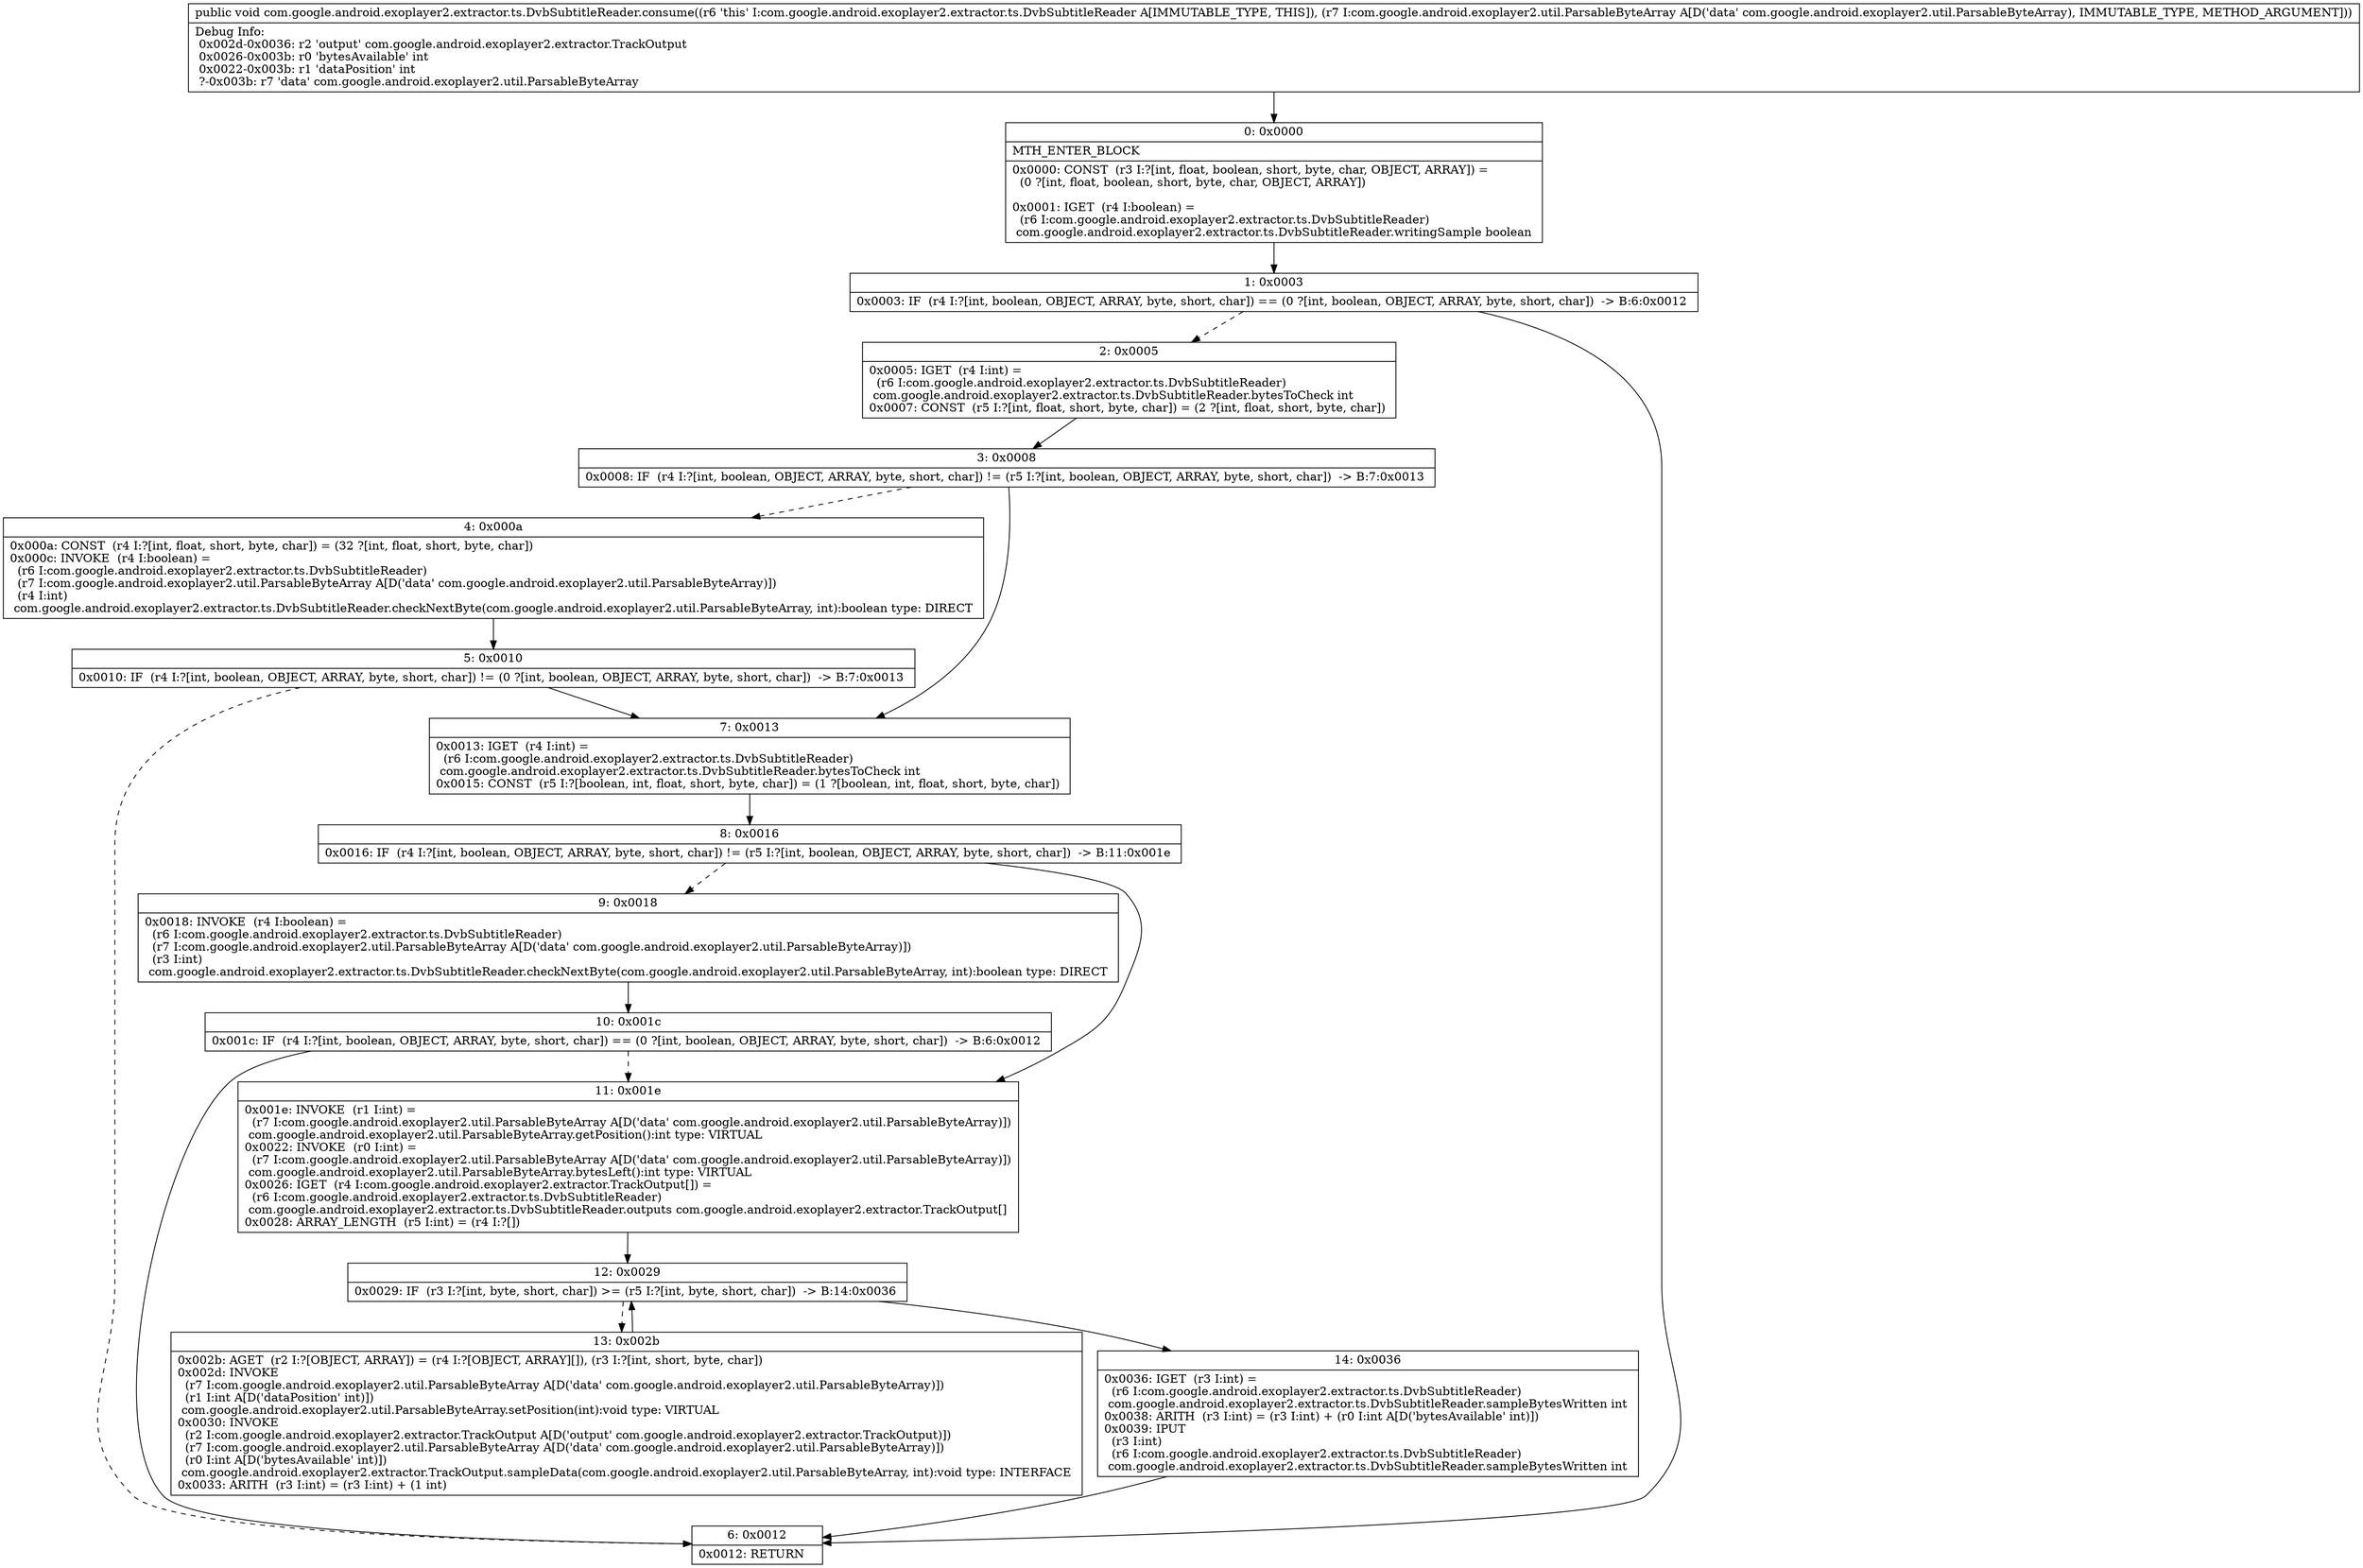 digraph "CFG forcom.google.android.exoplayer2.extractor.ts.DvbSubtitleReader.consume(Lcom\/google\/android\/exoplayer2\/util\/ParsableByteArray;)V" {
Node_0 [shape=record,label="{0\:\ 0x0000|MTH_ENTER_BLOCK\l|0x0000: CONST  (r3 I:?[int, float, boolean, short, byte, char, OBJECT, ARRAY]) = \l  (0 ?[int, float, boolean, short, byte, char, OBJECT, ARRAY])\l \l0x0001: IGET  (r4 I:boolean) = \l  (r6 I:com.google.android.exoplayer2.extractor.ts.DvbSubtitleReader)\l com.google.android.exoplayer2.extractor.ts.DvbSubtitleReader.writingSample boolean \l}"];
Node_1 [shape=record,label="{1\:\ 0x0003|0x0003: IF  (r4 I:?[int, boolean, OBJECT, ARRAY, byte, short, char]) == (0 ?[int, boolean, OBJECT, ARRAY, byte, short, char])  \-\> B:6:0x0012 \l}"];
Node_2 [shape=record,label="{2\:\ 0x0005|0x0005: IGET  (r4 I:int) = \l  (r6 I:com.google.android.exoplayer2.extractor.ts.DvbSubtitleReader)\l com.google.android.exoplayer2.extractor.ts.DvbSubtitleReader.bytesToCheck int \l0x0007: CONST  (r5 I:?[int, float, short, byte, char]) = (2 ?[int, float, short, byte, char]) \l}"];
Node_3 [shape=record,label="{3\:\ 0x0008|0x0008: IF  (r4 I:?[int, boolean, OBJECT, ARRAY, byte, short, char]) != (r5 I:?[int, boolean, OBJECT, ARRAY, byte, short, char])  \-\> B:7:0x0013 \l}"];
Node_4 [shape=record,label="{4\:\ 0x000a|0x000a: CONST  (r4 I:?[int, float, short, byte, char]) = (32 ?[int, float, short, byte, char]) \l0x000c: INVOKE  (r4 I:boolean) = \l  (r6 I:com.google.android.exoplayer2.extractor.ts.DvbSubtitleReader)\l  (r7 I:com.google.android.exoplayer2.util.ParsableByteArray A[D('data' com.google.android.exoplayer2.util.ParsableByteArray)])\l  (r4 I:int)\l com.google.android.exoplayer2.extractor.ts.DvbSubtitleReader.checkNextByte(com.google.android.exoplayer2.util.ParsableByteArray, int):boolean type: DIRECT \l}"];
Node_5 [shape=record,label="{5\:\ 0x0010|0x0010: IF  (r4 I:?[int, boolean, OBJECT, ARRAY, byte, short, char]) != (0 ?[int, boolean, OBJECT, ARRAY, byte, short, char])  \-\> B:7:0x0013 \l}"];
Node_6 [shape=record,label="{6\:\ 0x0012|0x0012: RETURN   \l}"];
Node_7 [shape=record,label="{7\:\ 0x0013|0x0013: IGET  (r4 I:int) = \l  (r6 I:com.google.android.exoplayer2.extractor.ts.DvbSubtitleReader)\l com.google.android.exoplayer2.extractor.ts.DvbSubtitleReader.bytesToCheck int \l0x0015: CONST  (r5 I:?[boolean, int, float, short, byte, char]) = (1 ?[boolean, int, float, short, byte, char]) \l}"];
Node_8 [shape=record,label="{8\:\ 0x0016|0x0016: IF  (r4 I:?[int, boolean, OBJECT, ARRAY, byte, short, char]) != (r5 I:?[int, boolean, OBJECT, ARRAY, byte, short, char])  \-\> B:11:0x001e \l}"];
Node_9 [shape=record,label="{9\:\ 0x0018|0x0018: INVOKE  (r4 I:boolean) = \l  (r6 I:com.google.android.exoplayer2.extractor.ts.DvbSubtitleReader)\l  (r7 I:com.google.android.exoplayer2.util.ParsableByteArray A[D('data' com.google.android.exoplayer2.util.ParsableByteArray)])\l  (r3 I:int)\l com.google.android.exoplayer2.extractor.ts.DvbSubtitleReader.checkNextByte(com.google.android.exoplayer2.util.ParsableByteArray, int):boolean type: DIRECT \l}"];
Node_10 [shape=record,label="{10\:\ 0x001c|0x001c: IF  (r4 I:?[int, boolean, OBJECT, ARRAY, byte, short, char]) == (0 ?[int, boolean, OBJECT, ARRAY, byte, short, char])  \-\> B:6:0x0012 \l}"];
Node_11 [shape=record,label="{11\:\ 0x001e|0x001e: INVOKE  (r1 I:int) = \l  (r7 I:com.google.android.exoplayer2.util.ParsableByteArray A[D('data' com.google.android.exoplayer2.util.ParsableByteArray)])\l com.google.android.exoplayer2.util.ParsableByteArray.getPosition():int type: VIRTUAL \l0x0022: INVOKE  (r0 I:int) = \l  (r7 I:com.google.android.exoplayer2.util.ParsableByteArray A[D('data' com.google.android.exoplayer2.util.ParsableByteArray)])\l com.google.android.exoplayer2.util.ParsableByteArray.bytesLeft():int type: VIRTUAL \l0x0026: IGET  (r4 I:com.google.android.exoplayer2.extractor.TrackOutput[]) = \l  (r6 I:com.google.android.exoplayer2.extractor.ts.DvbSubtitleReader)\l com.google.android.exoplayer2.extractor.ts.DvbSubtitleReader.outputs com.google.android.exoplayer2.extractor.TrackOutput[] \l0x0028: ARRAY_LENGTH  (r5 I:int) = (r4 I:?[]) \l}"];
Node_12 [shape=record,label="{12\:\ 0x0029|0x0029: IF  (r3 I:?[int, byte, short, char]) \>= (r5 I:?[int, byte, short, char])  \-\> B:14:0x0036 \l}"];
Node_13 [shape=record,label="{13\:\ 0x002b|0x002b: AGET  (r2 I:?[OBJECT, ARRAY]) = (r4 I:?[OBJECT, ARRAY][]), (r3 I:?[int, short, byte, char]) \l0x002d: INVOKE  \l  (r7 I:com.google.android.exoplayer2.util.ParsableByteArray A[D('data' com.google.android.exoplayer2.util.ParsableByteArray)])\l  (r1 I:int A[D('dataPosition' int)])\l com.google.android.exoplayer2.util.ParsableByteArray.setPosition(int):void type: VIRTUAL \l0x0030: INVOKE  \l  (r2 I:com.google.android.exoplayer2.extractor.TrackOutput A[D('output' com.google.android.exoplayer2.extractor.TrackOutput)])\l  (r7 I:com.google.android.exoplayer2.util.ParsableByteArray A[D('data' com.google.android.exoplayer2.util.ParsableByteArray)])\l  (r0 I:int A[D('bytesAvailable' int)])\l com.google.android.exoplayer2.extractor.TrackOutput.sampleData(com.google.android.exoplayer2.util.ParsableByteArray, int):void type: INTERFACE \l0x0033: ARITH  (r3 I:int) = (r3 I:int) + (1 int) \l}"];
Node_14 [shape=record,label="{14\:\ 0x0036|0x0036: IGET  (r3 I:int) = \l  (r6 I:com.google.android.exoplayer2.extractor.ts.DvbSubtitleReader)\l com.google.android.exoplayer2.extractor.ts.DvbSubtitleReader.sampleBytesWritten int \l0x0038: ARITH  (r3 I:int) = (r3 I:int) + (r0 I:int A[D('bytesAvailable' int)]) \l0x0039: IPUT  \l  (r3 I:int)\l  (r6 I:com.google.android.exoplayer2.extractor.ts.DvbSubtitleReader)\l com.google.android.exoplayer2.extractor.ts.DvbSubtitleReader.sampleBytesWritten int \l}"];
MethodNode[shape=record,label="{public void com.google.android.exoplayer2.extractor.ts.DvbSubtitleReader.consume((r6 'this' I:com.google.android.exoplayer2.extractor.ts.DvbSubtitleReader A[IMMUTABLE_TYPE, THIS]), (r7 I:com.google.android.exoplayer2.util.ParsableByteArray A[D('data' com.google.android.exoplayer2.util.ParsableByteArray), IMMUTABLE_TYPE, METHOD_ARGUMENT]))  | Debug Info:\l  0x002d\-0x0036: r2 'output' com.google.android.exoplayer2.extractor.TrackOutput\l  0x0026\-0x003b: r0 'bytesAvailable' int\l  0x0022\-0x003b: r1 'dataPosition' int\l  ?\-0x003b: r7 'data' com.google.android.exoplayer2.util.ParsableByteArray\l}"];
MethodNode -> Node_0;
Node_0 -> Node_1;
Node_1 -> Node_2[style=dashed];
Node_1 -> Node_6;
Node_2 -> Node_3;
Node_3 -> Node_4[style=dashed];
Node_3 -> Node_7;
Node_4 -> Node_5;
Node_5 -> Node_6[style=dashed];
Node_5 -> Node_7;
Node_7 -> Node_8;
Node_8 -> Node_9[style=dashed];
Node_8 -> Node_11;
Node_9 -> Node_10;
Node_10 -> Node_6;
Node_10 -> Node_11[style=dashed];
Node_11 -> Node_12;
Node_12 -> Node_13[style=dashed];
Node_12 -> Node_14;
Node_13 -> Node_12;
Node_14 -> Node_6;
}

